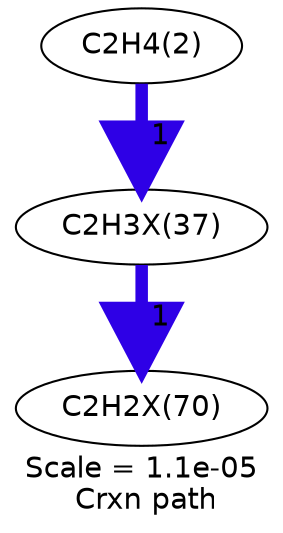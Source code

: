 digraph reaction_paths {
center=1;
s5 -> s49[fontname="Helvetica", style="setlinewidth(6)", arrowsize=3, color="0.7, 1.5, 0.9"
, label=" 1"];
s49 -> s53[fontname="Helvetica", style="setlinewidth(6)", arrowsize=3, color="0.7, 1.5, 0.9"
, label=" 1"];
s5 [ fontname="Helvetica", label="C2H4(2)"];
s49 [ fontname="Helvetica", label="C2H3X(37)"];
s53 [ fontname="Helvetica", label="C2H2X(70)"];
 label = "Scale = 1.1e-05\l Crxn path";
 fontname = "Helvetica";
}
